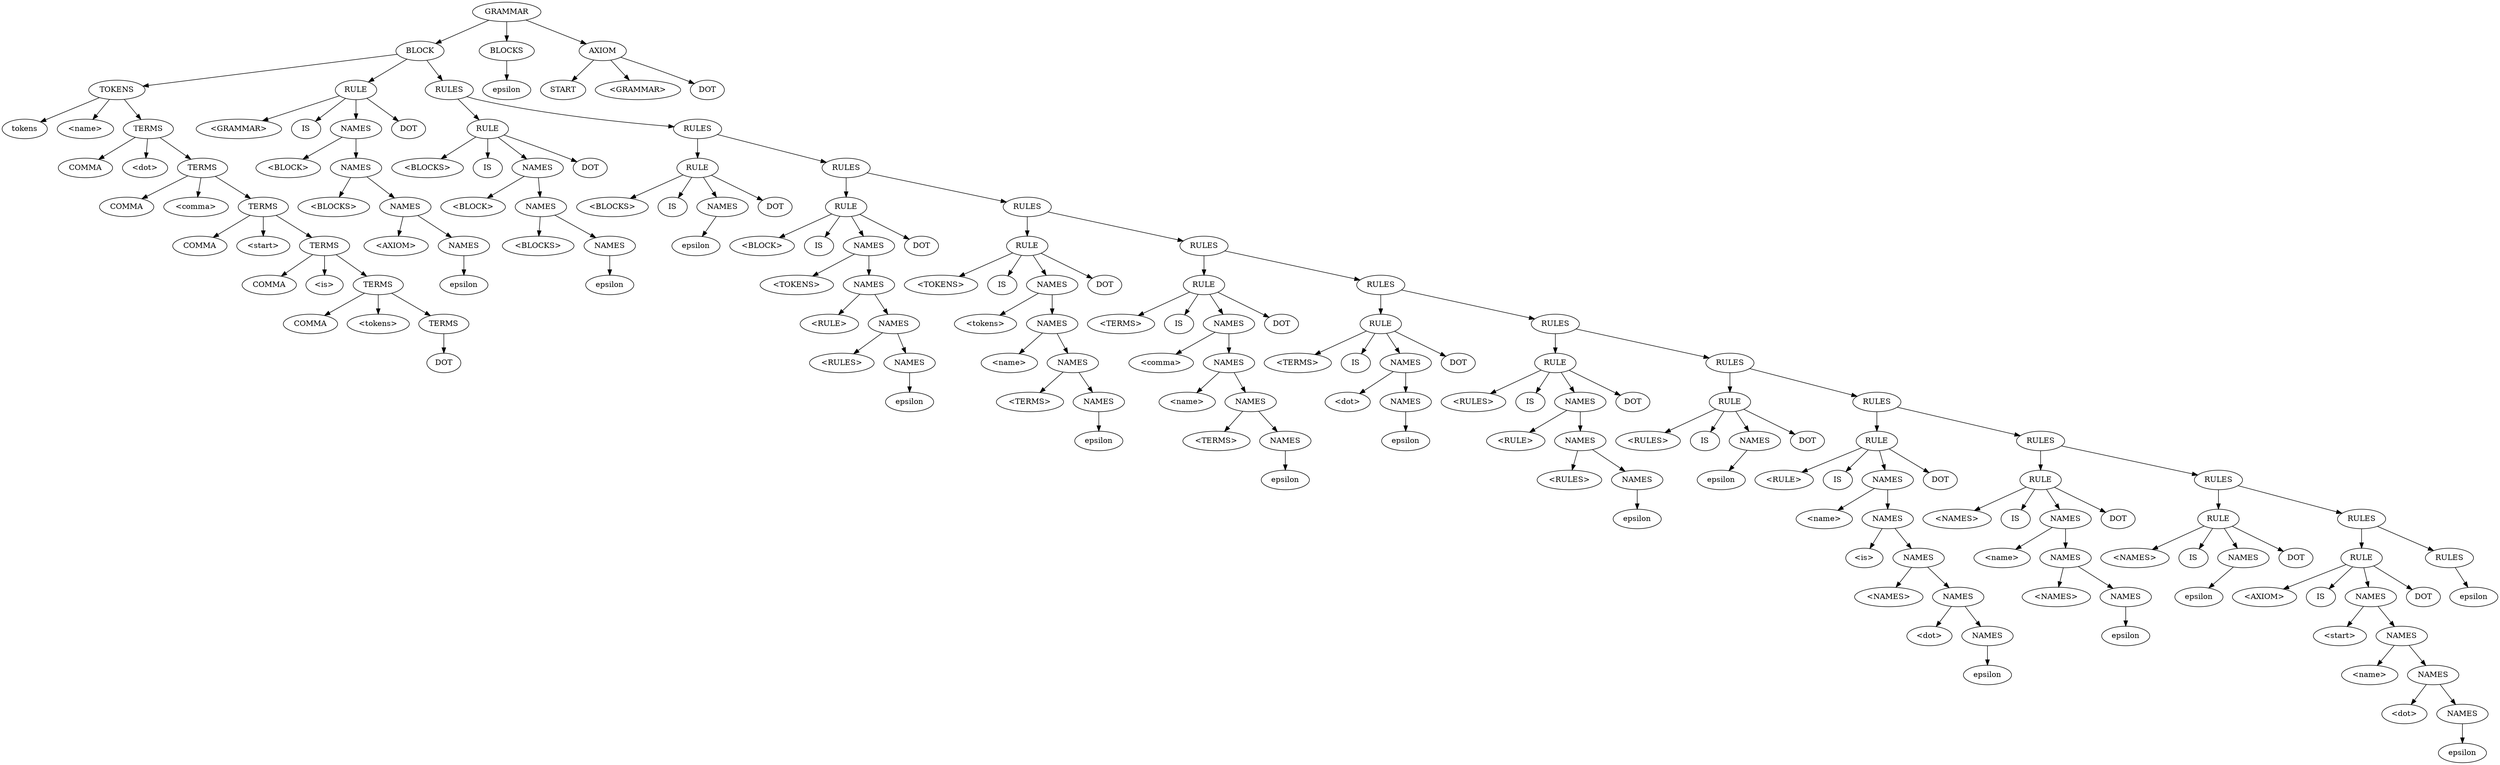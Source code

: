 digraph {
118 [label = "GRAMMAR"]
118 -> 119
118 -> 120
118 -> 121
119 [label = "BLOCK"]
119 -> 122
119 -> 123
119 -> 124
122 [label = "TOKENS"]
122 -> 125
122 -> 126
122 -> 127
125 [label = "tokens"]
126 [label = "<name>"]
127 [label = "TERMS"]
127 -> 128
127 -> 129
127 -> 130
128 [label = "COMMA"]
129 [label = "<dot>"]
130 [label = "TERMS"]
130 -> 131
130 -> 132
130 -> 133
131 [label = "COMMA"]
132 [label = "<comma>"]
133 [label = "TERMS"]
133 -> 134
133 -> 135
133 -> 136
134 [label = "COMMA"]
135 [label = "<start>"]
136 [label = "TERMS"]
136 -> 137
136 -> 138
136 -> 139
137 [label = "COMMA"]
138 [label = "<is>"]
139 [label = "TERMS"]
139 -> 140
139 -> 141
139 -> 142
140 [label = "COMMA"]
141 [label = "<tokens>"]
142 [label = "TERMS"]
142 -> 143
143 [label = "DOT"]
123 [label = "RULE"]
123 -> 144
123 -> 145
123 -> 146
123 -> 147
144 [label = "<GRAMMAR>"]
145 [label = "IS"]
146 [label = "NAMES"]
146 -> 148
146 -> 149
148 [label = "<BLOCK>"]
149 [label = "NAMES"]
149 -> 150
149 -> 151
150 [label = "<BLOCKS>"]
151 [label = "NAMES"]
151 -> 152
151 -> 153
152 [label = "<AXIOM>"]
153 [label = "NAMES"]
153 -> 154
154 [label = "epsilon"]
147 [label = "DOT"]
124 [label = "RULES"]
124 -> 155
124 -> 156
155 [label = "RULE"]
155 -> 157
155 -> 158
155 -> 159
155 -> 160
157 [label = "<BLOCKS>"]
158 [label = "IS"]
159 [label = "NAMES"]
159 -> 161
159 -> 162
161 [label = "<BLOCK>"]
162 [label = "NAMES"]
162 -> 163
162 -> 164
163 [label = "<BLOCKS>"]
164 [label = "NAMES"]
164 -> 165
165 [label = "epsilon"]
160 [label = "DOT"]
156 [label = "RULES"]
156 -> 166
156 -> 167
166 [label = "RULE"]
166 -> 168
166 -> 169
166 -> 170
166 -> 171
168 [label = "<BLOCKS>"]
169 [label = "IS"]
170 [label = "NAMES"]
170 -> 172
172 [label = "epsilon"]
171 [label = "DOT"]
167 [label = "RULES"]
167 -> 173
167 -> 174
173 [label = "RULE"]
173 -> 175
173 -> 176
173 -> 177
173 -> 178
175 [label = "<BLOCK>"]
176 [label = "IS"]
177 [label = "NAMES"]
177 -> 179
177 -> 180
179 [label = "<TOKENS>"]
180 [label = "NAMES"]
180 -> 181
180 -> 182
181 [label = "<RULE>"]
182 [label = "NAMES"]
182 -> 183
182 -> 184
183 [label = "<RULES>"]
184 [label = "NAMES"]
184 -> 185
185 [label = "epsilon"]
178 [label = "DOT"]
174 [label = "RULES"]
174 -> 186
174 -> 187
186 [label = "RULE"]
186 -> 188
186 -> 189
186 -> 190
186 -> 191
188 [label = "<TOKENS>"]
189 [label = "IS"]
190 [label = "NAMES"]
190 -> 192
190 -> 193
192 [label = "<tokens>"]
193 [label = "NAMES"]
193 -> 194
193 -> 195
194 [label = "<name>"]
195 [label = "NAMES"]
195 -> 196
195 -> 197
196 [label = "<TERMS>"]
197 [label = "NAMES"]
197 -> 198
198 [label = "epsilon"]
191 [label = "DOT"]
187 [label = "RULES"]
187 -> 199
187 -> 200
199 [label = "RULE"]
199 -> 201
199 -> 202
199 -> 203
199 -> 204
201 [label = "<TERMS>"]
202 [label = "IS"]
203 [label = "NAMES"]
203 -> 205
203 -> 206
205 [label = "<comma>"]
206 [label = "NAMES"]
206 -> 207
206 -> 208
207 [label = "<name>"]
208 [label = "NAMES"]
208 -> 209
208 -> 210
209 [label = "<TERMS>"]
210 [label = "NAMES"]
210 -> 211
211 [label = "epsilon"]
204 [label = "DOT"]
200 [label = "RULES"]
200 -> 212
200 -> 213
212 [label = "RULE"]
212 -> 214
212 -> 215
212 -> 216
212 -> 217
214 [label = "<TERMS>"]
215 [label = "IS"]
216 [label = "NAMES"]
216 -> 218
216 -> 219
218 [label = "<dot>"]
219 [label = "NAMES"]
219 -> 220
220 [label = "epsilon"]
217 [label = "DOT"]
213 [label = "RULES"]
213 -> 221
213 -> 222
221 [label = "RULE"]
221 -> 223
221 -> 224
221 -> 225
221 -> 226
223 [label = "<RULES>"]
224 [label = "IS"]
225 [label = "NAMES"]
225 -> 227
225 -> 228
227 [label = "<RULE>"]
228 [label = "NAMES"]
228 -> 229
228 -> 230
229 [label = "<RULES>"]
230 [label = "NAMES"]
230 -> 231
231 [label = "epsilon"]
226 [label = "DOT"]
222 [label = "RULES"]
222 -> 232
222 -> 233
232 [label = "RULE"]
232 -> 234
232 -> 235
232 -> 236
232 -> 237
234 [label = "<RULES>"]
235 [label = "IS"]
236 [label = "NAMES"]
236 -> 238
238 [label = "epsilon"]
237 [label = "DOT"]
233 [label = "RULES"]
233 -> 239
233 -> 240
239 [label = "RULE"]
239 -> 241
239 -> 242
239 -> 243
239 -> 244
241 [label = "<RULE>"]
242 [label = "IS"]
243 [label = "NAMES"]
243 -> 245
243 -> 246
245 [label = "<name>"]
246 [label = "NAMES"]
246 -> 247
246 -> 248
247 [label = "<is>"]
248 [label = "NAMES"]
248 -> 249
248 -> 250
249 [label = "<NAMES>"]
250 [label = "NAMES"]
250 -> 251
250 -> 252
251 [label = "<dot>"]
252 [label = "NAMES"]
252 -> 253
253 [label = "epsilon"]
244 [label = "DOT"]
240 [label = "RULES"]
240 -> 254
240 -> 255
254 [label = "RULE"]
254 -> 256
254 -> 257
254 -> 258
254 -> 259
256 [label = "<NAMES>"]
257 [label = "IS"]
258 [label = "NAMES"]
258 -> 260
258 -> 261
260 [label = "<name>"]
261 [label = "NAMES"]
261 -> 262
261 -> 263
262 [label = "<NAMES>"]
263 [label = "NAMES"]
263 -> 264
264 [label = "epsilon"]
259 [label = "DOT"]
255 [label = "RULES"]
255 -> 265
255 -> 266
265 [label = "RULE"]
265 -> 267
265 -> 268
265 -> 269
265 -> 270
267 [label = "<NAMES>"]
268 [label = "IS"]
269 [label = "NAMES"]
269 -> 271
271 [label = "epsilon"]
270 [label = "DOT"]
266 [label = "RULES"]
266 -> 272
266 -> 273
272 [label = "RULE"]
272 -> 274
272 -> 275
272 -> 276
272 -> 277
274 [label = "<AXIOM>"]
275 [label = "IS"]
276 [label = "NAMES"]
276 -> 278
276 -> 279
278 [label = "<start>"]
279 [label = "NAMES"]
279 -> 280
279 -> 281
280 [label = "<name>"]
281 [label = "NAMES"]
281 -> 282
281 -> 283
282 [label = "<dot>"]
283 [label = "NAMES"]
283 -> 284
284 [label = "epsilon"]
277 [label = "DOT"]
273 [label = "RULES"]
273 -> 285
285 [label = "epsilon"]
120 [label = "BLOCKS"]
120 -> 286
286 [label = "epsilon"]
121 [label = "AXIOM"]
121 -> 287
121 -> 288
121 -> 289
287 [label = "START"]
288 [label = "<GRAMMAR>"]
289 [label = "DOT"]
}
